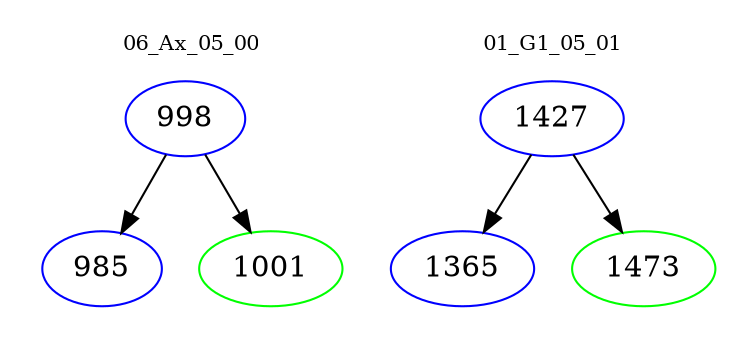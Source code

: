 digraph{
subgraph cluster_0 {
color = white
label = "06_Ax_05_00";
fontsize=10;
T0_998 [label="998", color="blue"]
T0_998 -> T0_985 [color="black"]
T0_985 [label="985", color="blue"]
T0_998 -> T0_1001 [color="black"]
T0_1001 [label="1001", color="green"]
}
subgraph cluster_1 {
color = white
label = "01_G1_05_01";
fontsize=10;
T1_1427 [label="1427", color="blue"]
T1_1427 -> T1_1365 [color="black"]
T1_1365 [label="1365", color="blue"]
T1_1427 -> T1_1473 [color="black"]
T1_1473 [label="1473", color="green"]
}
}
